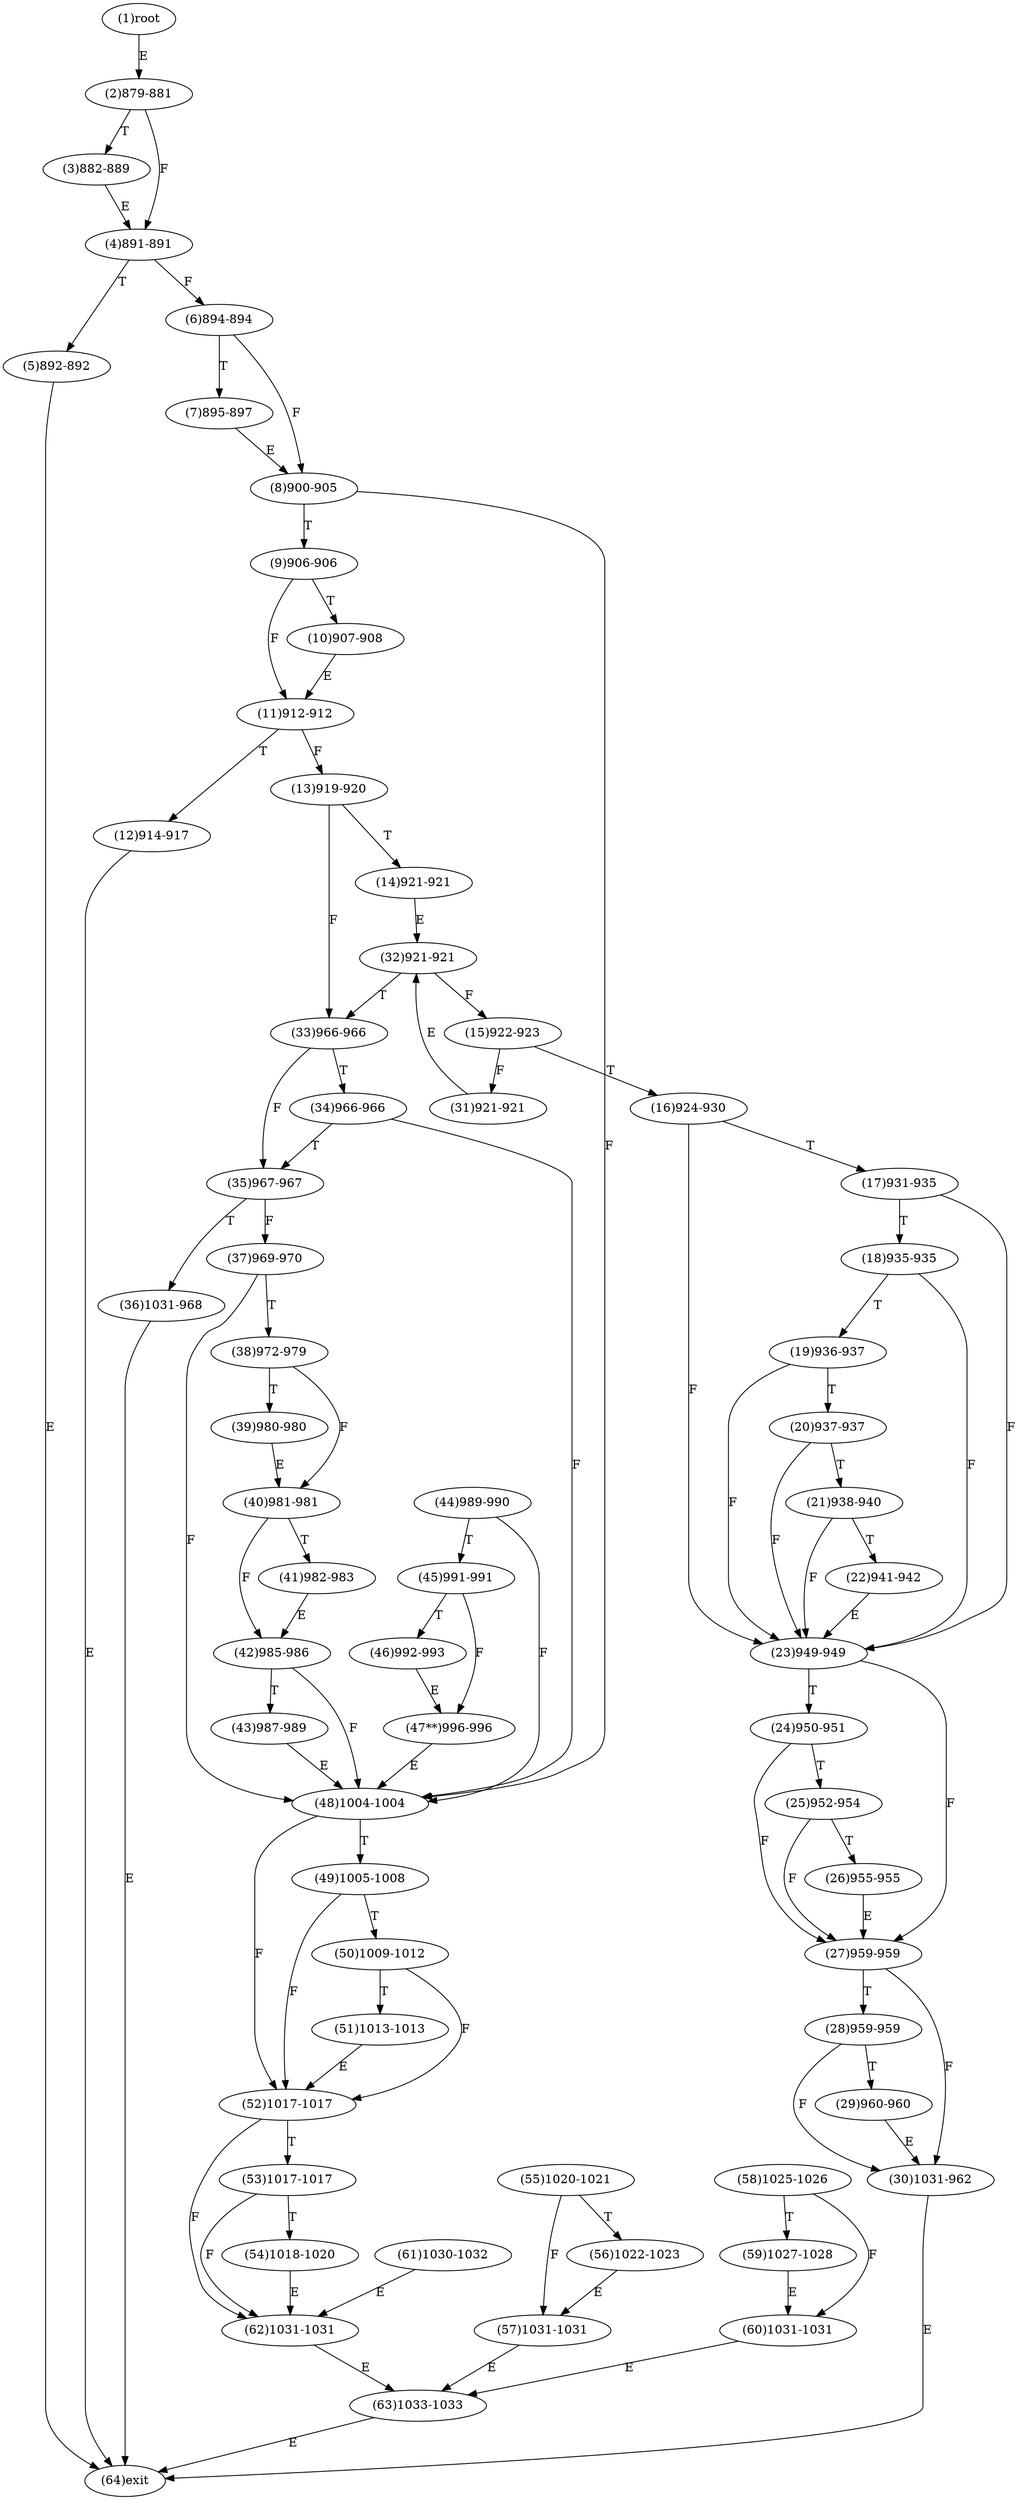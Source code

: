 digraph "" { 
1[ label="(1)root"];
2[ label="(2)879-881"];
3[ label="(3)882-889"];
4[ label="(4)891-891"];
5[ label="(5)892-892"];
6[ label="(6)894-894"];
7[ label="(7)895-897"];
8[ label="(8)900-905"];
9[ label="(9)906-906"];
10[ label="(10)907-908"];
11[ label="(11)912-912"];
12[ label="(12)914-917"];
13[ label="(13)919-920"];
14[ label="(14)921-921"];
15[ label="(15)922-923"];
17[ label="(17)931-935"];
16[ label="(16)924-930"];
19[ label="(19)936-937"];
18[ label="(18)935-935"];
21[ label="(21)938-940"];
20[ label="(20)937-937"];
23[ label="(23)949-949"];
22[ label="(22)941-942"];
25[ label="(25)952-954"];
24[ label="(24)950-951"];
27[ label="(27)959-959"];
26[ label="(26)955-955"];
29[ label="(29)960-960"];
28[ label="(28)959-959"];
31[ label="(31)921-921"];
30[ label="(30)1031-962"];
34[ label="(34)966-966"];
35[ label="(35)967-967"];
32[ label="(32)921-921"];
33[ label="(33)966-966"];
38[ label="(38)972-979"];
39[ label="(39)980-980"];
36[ label="(36)1031-968"];
37[ label="(37)969-970"];
42[ label="(42)985-986"];
43[ label="(43)987-989"];
40[ label="(40)981-981"];
41[ label="(41)982-983"];
46[ label="(46)992-993"];
47[ label="(47**)996-996"];
44[ label="(44)989-990"];
45[ label="(45)991-991"];
51[ label="(51)1013-1013"];
50[ label="(50)1009-1012"];
49[ label="(49)1005-1008"];
48[ label="(48)1004-1004"];
55[ label="(55)1020-1021"];
54[ label="(54)1018-1020"];
53[ label="(53)1017-1017"];
52[ label="(52)1017-1017"];
59[ label="(59)1027-1028"];
58[ label="(58)1025-1026"];
57[ label="(57)1031-1031"];
56[ label="(56)1022-1023"];
63[ label="(63)1033-1033"];
62[ label="(62)1031-1031"];
61[ label="(61)1030-1032"];
60[ label="(60)1031-1031"];
64[ label="(64)exit"];
1->2[ label="E"];
2->4[ label="F"];
2->3[ label="T"];
3->4[ label="E"];
4->6[ label="F"];
4->5[ label="T"];
5->64[ label="E"];
6->8[ label="F"];
6->7[ label="T"];
7->8[ label="E"];
8->48[ label="F"];
8->9[ label="T"];
9->11[ label="F"];
9->10[ label="T"];
10->11[ label="E"];
11->13[ label="F"];
11->12[ label="T"];
12->64[ label="E"];
13->33[ label="F"];
13->14[ label="T"];
14->32[ label="E"];
15->31[ label="F"];
15->16[ label="T"];
16->23[ label="F"];
16->17[ label="T"];
17->23[ label="F"];
17->18[ label="T"];
18->23[ label="F"];
18->19[ label="T"];
19->23[ label="F"];
19->20[ label="T"];
20->23[ label="F"];
20->21[ label="T"];
21->23[ label="F"];
21->22[ label="T"];
22->23[ label="E"];
23->27[ label="F"];
23->24[ label="T"];
24->27[ label="F"];
24->25[ label="T"];
25->27[ label="F"];
25->26[ label="T"];
26->27[ label="E"];
27->30[ label="F"];
27->28[ label="T"];
28->30[ label="F"];
28->29[ label="T"];
29->30[ label="E"];
30->64[ label="E"];
31->32[ label="E"];
32->15[ label="F"];
32->33[ label="T"];
33->35[ label="F"];
33->34[ label="T"];
34->48[ label="F"];
34->35[ label="T"];
35->37[ label="F"];
35->36[ label="T"];
36->64[ label="E"];
37->48[ label="F"];
37->38[ label="T"];
38->40[ label="F"];
38->39[ label="T"];
39->40[ label="E"];
40->42[ label="F"];
40->41[ label="T"];
41->42[ label="E"];
42->48[ label="F"];
42->43[ label="T"];
43->48[ label="E"];
44->48[ label="F"];
44->45[ label="T"];
45->47[ label="F"];
45->46[ label="T"];
46->47[ label="E"];
47->48[ label="E"];
48->52[ label="F"];
48->49[ label="T"];
49->52[ label="F"];
49->50[ label="T"];
50->52[ label="F"];
50->51[ label="T"];
51->52[ label="E"];
52->62[ label="F"];
52->53[ label="T"];
53->62[ label="F"];
53->54[ label="T"];
54->62[ label="E"];
55->57[ label="F"];
55->56[ label="T"];
56->57[ label="E"];
57->63[ label="E"];
58->60[ label="F"];
58->59[ label="T"];
59->60[ label="E"];
60->63[ label="E"];
61->62[ label="E"];
62->63[ label="E"];
63->64[ label="E"];
}